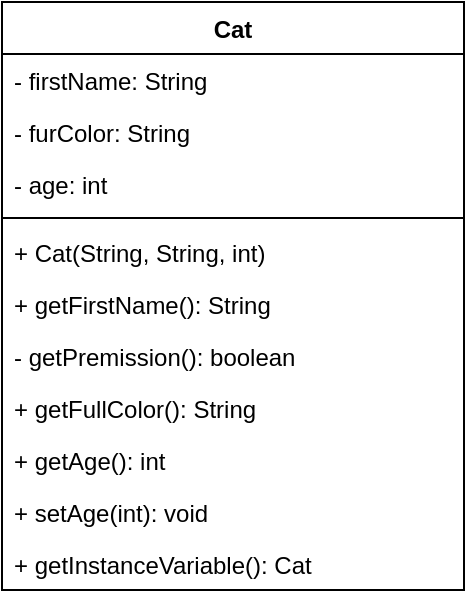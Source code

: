 <mxfile>
    <diagram id="YbKzeegRil5F9dE6tTUr" name="Cat">
        <mxGraphModel dx="763" dy="614" grid="1" gridSize="10" guides="1" tooltips="1" connect="1" arrows="1" fold="1" page="1" pageScale="1" pageWidth="827" pageHeight="1169" math="0" shadow="0">
            <root>
                <mxCell id="0"/>
                <mxCell id="1" parent="0"/>
                <mxCell id="2" value="Cat" style="swimlane;fontStyle=1;align=center;verticalAlign=top;childLayout=stackLayout;horizontal=1;startSize=26;horizontalStack=0;resizeParent=1;resizeParentMax=0;resizeLast=0;collapsible=1;marginBottom=0;" parent="1" vertex="1">
                    <mxGeometry x="319" y="260" width="231" height="294" as="geometry">
                        <mxRectangle x="330" y="260" width="60" height="30" as="alternateBounds"/>
                    </mxGeometry>
                </mxCell>
                <mxCell id="3" value="- firstName: String" style="text;strokeColor=none;fillColor=none;align=left;verticalAlign=top;spacingLeft=4;spacingRight=4;overflow=hidden;rotatable=0;points=[[0,0.5],[1,0.5]];portConstraint=eastwest;" parent="2" vertex="1">
                    <mxGeometry y="26" width="231" height="26" as="geometry"/>
                </mxCell>
                <mxCell id="30" value="- furColor: String" style="text;strokeColor=none;fillColor=none;align=left;verticalAlign=top;spacingLeft=4;spacingRight=4;overflow=hidden;rotatable=0;points=[[0,0.5],[1,0.5]];portConstraint=eastwest;" vertex="1" parent="2">
                    <mxGeometry y="52" width="231" height="26" as="geometry"/>
                </mxCell>
                <mxCell id="23" value="- age: int" style="text;strokeColor=none;fillColor=none;align=left;verticalAlign=top;spacingLeft=4;spacingRight=4;overflow=hidden;rotatable=0;points=[[0,0.5],[1,0.5]];portConstraint=eastwest;" vertex="1" parent="2">
                    <mxGeometry y="78" width="231" height="26" as="geometry"/>
                </mxCell>
                <mxCell id="4" value="" style="line;strokeWidth=1;fillColor=none;align=left;verticalAlign=middle;spacingTop=-1;spacingLeft=3;spacingRight=3;rotatable=0;labelPosition=right;points=[];portConstraint=eastwest;strokeColor=inherit;" parent="2" vertex="1">
                    <mxGeometry y="104" width="231" height="8" as="geometry"/>
                </mxCell>
                <mxCell id="27" value="+ Cat(String, String, int)" style="text;strokeColor=none;fillColor=none;align=left;verticalAlign=top;spacingLeft=4;spacingRight=4;overflow=hidden;rotatable=0;points=[[0,0.5],[1,0.5]];portConstraint=eastwest;" vertex="1" parent="2">
                    <mxGeometry y="112" width="231" height="26" as="geometry"/>
                </mxCell>
                <mxCell id="5" value="+ getFirstName(): String" style="text;strokeColor=none;fillColor=none;align=left;verticalAlign=top;spacingLeft=4;spacingRight=4;overflow=hidden;rotatable=0;points=[[0,0.5],[1,0.5]];portConstraint=eastwest;" parent="2" vertex="1">
                    <mxGeometry y="138" width="231" height="26" as="geometry"/>
                </mxCell>
                <mxCell id="28" value="- getPremission(): boolean" style="text;strokeColor=none;fillColor=none;align=left;verticalAlign=top;spacingLeft=4;spacingRight=4;overflow=hidden;rotatable=0;points=[[0,0.5],[1,0.5]];portConstraint=eastwest;" vertex="1" parent="2">
                    <mxGeometry y="164" width="231" height="26" as="geometry"/>
                </mxCell>
                <mxCell id="29" value="+ getFullColor(): String" style="text;strokeColor=none;fillColor=none;align=left;verticalAlign=top;spacingLeft=4;spacingRight=4;overflow=hidden;rotatable=0;points=[[0,0.5],[1,0.5]];portConstraint=eastwest;" vertex="1" parent="2">
                    <mxGeometry y="190" width="231" height="26" as="geometry"/>
                </mxCell>
                <mxCell id="32" value="+ getAge(): int" style="text;strokeColor=none;fillColor=none;align=left;verticalAlign=top;spacingLeft=4;spacingRight=4;overflow=hidden;rotatable=0;points=[[0,0.5],[1,0.5]];portConstraint=eastwest;" vertex="1" parent="2">
                    <mxGeometry y="216" width="231" height="26" as="geometry"/>
                </mxCell>
                <mxCell id="33" value="+ setAge(int): void  " style="text;strokeColor=none;fillColor=none;align=left;verticalAlign=top;spacingLeft=4;spacingRight=4;overflow=hidden;rotatable=0;points=[[0,0.5],[1,0.5]];portConstraint=eastwest;" vertex="1" parent="2">
                    <mxGeometry y="242" width="231" height="26" as="geometry"/>
                </mxCell>
                <mxCell id="34" value="+ getInstanceVariable(): Cat" style="text;strokeColor=none;fillColor=none;align=left;verticalAlign=top;spacingLeft=4;spacingRight=4;overflow=hidden;rotatable=0;points=[[0,0.5],[1,0.5]];portConstraint=eastwest;" vertex="1" parent="2">
                    <mxGeometry y="268" width="231" height="26" as="geometry"/>
                </mxCell>
            </root>
        </mxGraphModel>
    </diagram>
    <diagram name="App - Cat" id="oJp7AFFtKCgCkzsvkjm1">
        <mxGraphModel dx="305" dy="246" grid="1" gridSize="10" guides="1" tooltips="1" connect="1" arrows="1" fold="1" page="1" pageScale="1" pageWidth="827" pageHeight="1169" math="0" shadow="0">
            <root>
                <mxCell id="sgEkYUe3i9e_e-ocmDLN-0"/>
                <mxCell id="sgEkYUe3i9e_e-ocmDLN-1" parent="sgEkYUe3i9e_e-ocmDLN-0"/>
                <mxCell id="sgEkYUe3i9e_e-ocmDLN-2" value="Cat" style="swimlane;fontStyle=1;align=center;verticalAlign=top;childLayout=stackLayout;horizontal=1;startSize=26;horizontalStack=0;resizeParent=1;resizeParentMax=0;resizeLast=0;collapsible=1;marginBottom=0;" vertex="1" parent="sgEkYUe3i9e_e-ocmDLN-1">
                    <mxGeometry x="430" y="260" width="231" height="294" as="geometry">
                        <mxRectangle x="330" y="260" width="60" height="30" as="alternateBounds"/>
                    </mxGeometry>
                </mxCell>
                <mxCell id="sgEkYUe3i9e_e-ocmDLN-3" value="- firstName: String" style="text;strokeColor=none;fillColor=none;align=left;verticalAlign=top;spacingLeft=4;spacingRight=4;overflow=hidden;rotatable=0;points=[[0,0.5],[1,0.5]];portConstraint=eastwest;" vertex="1" parent="sgEkYUe3i9e_e-ocmDLN-2">
                    <mxGeometry y="26" width="231" height="26" as="geometry"/>
                </mxCell>
                <mxCell id="sgEkYUe3i9e_e-ocmDLN-4" value="- furColor: String" style="text;strokeColor=none;fillColor=none;align=left;verticalAlign=top;spacingLeft=4;spacingRight=4;overflow=hidden;rotatable=0;points=[[0,0.5],[1,0.5]];portConstraint=eastwest;" vertex="1" parent="sgEkYUe3i9e_e-ocmDLN-2">
                    <mxGeometry y="52" width="231" height="26" as="geometry"/>
                </mxCell>
                <mxCell id="sgEkYUe3i9e_e-ocmDLN-5" value="- age: int" style="text;strokeColor=none;fillColor=none;align=left;verticalAlign=top;spacingLeft=4;spacingRight=4;overflow=hidden;rotatable=0;points=[[0,0.5],[1,0.5]];portConstraint=eastwest;" vertex="1" parent="sgEkYUe3i9e_e-ocmDLN-2">
                    <mxGeometry y="78" width="231" height="26" as="geometry"/>
                </mxCell>
                <mxCell id="sgEkYUe3i9e_e-ocmDLN-6" value="" style="line;strokeWidth=1;fillColor=none;align=left;verticalAlign=middle;spacingTop=-1;spacingLeft=3;spacingRight=3;rotatable=0;labelPosition=right;points=[];portConstraint=eastwest;strokeColor=inherit;" vertex="1" parent="sgEkYUe3i9e_e-ocmDLN-2">
                    <mxGeometry y="104" width="231" height="8" as="geometry"/>
                </mxCell>
                <mxCell id="sgEkYUe3i9e_e-ocmDLN-7" value="+ Cat(String, String, int)" style="text;strokeColor=none;fillColor=none;align=left;verticalAlign=top;spacingLeft=4;spacingRight=4;overflow=hidden;rotatable=0;points=[[0,0.5],[1,0.5]];portConstraint=eastwest;" vertex="1" parent="sgEkYUe3i9e_e-ocmDLN-2">
                    <mxGeometry y="112" width="231" height="26" as="geometry"/>
                </mxCell>
                <mxCell id="sgEkYUe3i9e_e-ocmDLN-8" value="+ getFirstName(): String" style="text;strokeColor=none;fillColor=none;align=left;verticalAlign=top;spacingLeft=4;spacingRight=4;overflow=hidden;rotatable=0;points=[[0,0.5],[1,0.5]];portConstraint=eastwest;" vertex="1" parent="sgEkYUe3i9e_e-ocmDLN-2">
                    <mxGeometry y="138" width="231" height="26" as="geometry"/>
                </mxCell>
                <mxCell id="sgEkYUe3i9e_e-ocmDLN-9" value="- getPremission(): boolean" style="text;strokeColor=none;fillColor=none;align=left;verticalAlign=top;spacingLeft=4;spacingRight=4;overflow=hidden;rotatable=0;points=[[0,0.5],[1,0.5]];portConstraint=eastwest;" vertex="1" parent="sgEkYUe3i9e_e-ocmDLN-2">
                    <mxGeometry y="164" width="231" height="26" as="geometry"/>
                </mxCell>
                <mxCell id="sgEkYUe3i9e_e-ocmDLN-10" value="+ getFullColor(): String" style="text;strokeColor=none;fillColor=none;align=left;verticalAlign=top;spacingLeft=4;spacingRight=4;overflow=hidden;rotatable=0;points=[[0,0.5],[1,0.5]];portConstraint=eastwest;" vertex="1" parent="sgEkYUe3i9e_e-ocmDLN-2">
                    <mxGeometry y="190" width="231" height="26" as="geometry"/>
                </mxCell>
                <mxCell id="sgEkYUe3i9e_e-ocmDLN-11" value="+ getAge(): int" style="text;strokeColor=none;fillColor=none;align=left;verticalAlign=top;spacingLeft=4;spacingRight=4;overflow=hidden;rotatable=0;points=[[0,0.5],[1,0.5]];portConstraint=eastwest;" vertex="1" parent="sgEkYUe3i9e_e-ocmDLN-2">
                    <mxGeometry y="216" width="231" height="26" as="geometry"/>
                </mxCell>
                <mxCell id="sgEkYUe3i9e_e-ocmDLN-12" value="+ setAge(int): void  " style="text;strokeColor=none;fillColor=none;align=left;verticalAlign=top;spacingLeft=4;spacingRight=4;overflow=hidden;rotatable=0;points=[[0,0.5],[1,0.5]];portConstraint=eastwest;" vertex="1" parent="sgEkYUe3i9e_e-ocmDLN-2">
                    <mxGeometry y="242" width="231" height="26" as="geometry"/>
                </mxCell>
                <mxCell id="sgEkYUe3i9e_e-ocmDLN-13" value="+ getInstanceVariable(): Cat" style="text;strokeColor=none;fillColor=none;align=left;verticalAlign=top;spacingLeft=4;spacingRight=4;overflow=hidden;rotatable=0;points=[[0,0.5],[1,0.5]];portConstraint=eastwest;" vertex="1" parent="sgEkYUe3i9e_e-ocmDLN-2">
                    <mxGeometry y="268" width="231" height="26" as="geometry"/>
                </mxCell>
                <mxCell id="qBWxfr8-DBviKhdFG9-j-0" value="App" style="swimlane;fontStyle=1;align=center;verticalAlign=top;childLayout=stackLayout;horizontal=1;startSize=26;horizontalStack=0;resizeParent=1;resizeParentMax=0;resizeLast=0;collapsible=1;marginBottom=0;" vertex="1" parent="sgEkYUe3i9e_e-ocmDLN-1">
                    <mxGeometry x="110" y="260" width="160" height="86" as="geometry"/>
                </mxCell>
                <mxCell id="qBWxfr8-DBviKhdFG9-j-2" value="" style="line;strokeWidth=1;fillColor=none;align=left;verticalAlign=middle;spacingTop=-1;spacingLeft=3;spacingRight=3;rotatable=0;labelPosition=right;points=[];portConstraint=eastwest;strokeColor=inherit;" vertex="1" parent="qBWxfr8-DBviKhdFG9-j-0">
                    <mxGeometry y="26" width="160" height="8" as="geometry"/>
                </mxCell>
                <mxCell id="qBWxfr8-DBviKhdFG9-j-3" value="+ main(String[]): void" style="text;strokeColor=none;fillColor=none;align=left;verticalAlign=top;spacingLeft=4;spacingRight=4;overflow=hidden;rotatable=0;points=[[0,0.5],[1,0.5]];portConstraint=eastwest;" vertex="1" parent="qBWxfr8-DBviKhdFG9-j-0">
                    <mxGeometry y="34" width="160" height="26" as="geometry"/>
                </mxCell>
                <mxCell id="qBWxfr8-DBviKhdFG9-j-4" value="+ output(String): void" style="text;strokeColor=none;fillColor=none;align=left;verticalAlign=top;spacingLeft=4;spacingRight=4;overflow=hidden;rotatable=0;points=[[0,0.5],[1,0.5]];portConstraint=eastwest;" vertex="1" parent="qBWxfr8-DBviKhdFG9-j-0">
                    <mxGeometry y="60" width="160" height="26" as="geometry"/>
                </mxCell>
                <mxCell id="qBWxfr8-DBviKhdFG9-j-13" value="" style="endArrow=block;endFill=1;html=1;edgeStyle=orthogonalEdgeStyle;align=left;verticalAlign=top;" edge="1" parent="sgEkYUe3i9e_e-ocmDLN-1">
                    <mxGeometry x="-1" relative="1" as="geometry">
                        <mxPoint x="270" y="310" as="sourcePoint"/>
                        <mxPoint x="430" y="310" as="targetPoint"/>
                    </mxGeometry>
                </mxCell>
            </root>
        </mxGraphModel>
    </diagram>
</mxfile>